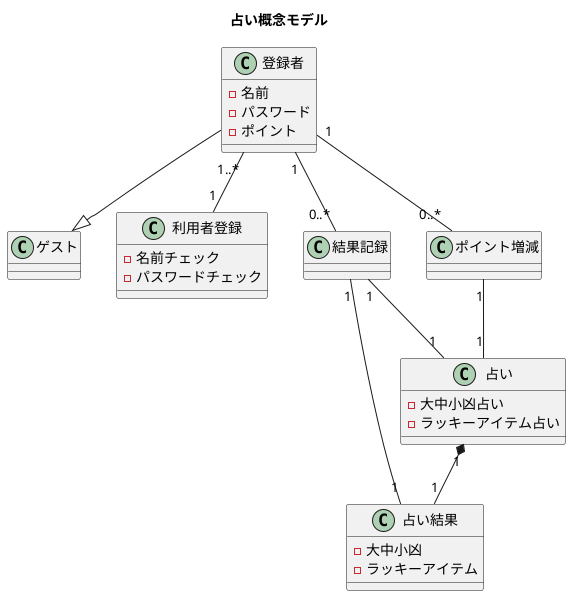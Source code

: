@startuml
title 占い概念モデル

class 登録者
{
    -名前
    -パスワード
    -ポイント
}

class ゲスト

class 利用者登録
{
    -名前チェック
    -パスワードチェック
}

class 結果記録
{
    
}

class 占い結果
{
    -大中小凶
    -ラッキーアイテム
}

class 占い
{
    -大中小凶占い
    -ラッキーアイテム占い
}

class ポイント増減
{

}

ポイント増減 "1" -- "1" 占い
登録者 "1" -- "0..*" ポイント増減 
登録者 "1" -- "0..*" 結果記録
結果記録 "1" -- "1" 占い結果
結果記録 "1" -- "1" 占い
登録者 "1..*" -- "1" 利用者登録
占い "1" *-- "1" 占い結果
登録者 --|> ゲスト

@enduml